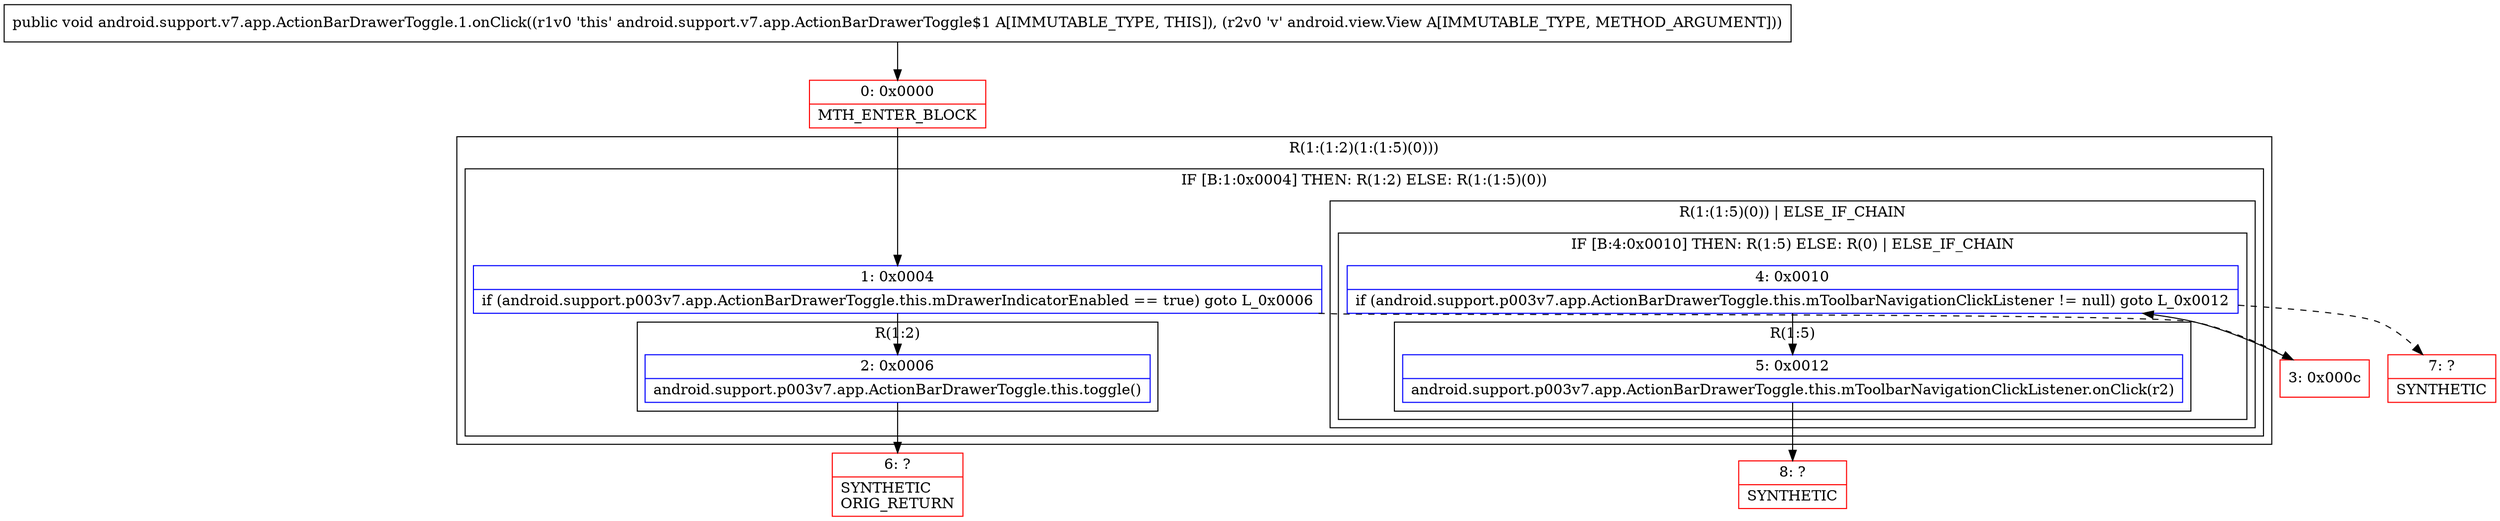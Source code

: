 digraph "CFG forandroid.support.v7.app.ActionBarDrawerToggle.1.onClick(Landroid\/view\/View;)V" {
subgraph cluster_Region_1807772163 {
label = "R(1:(1:2)(1:(1:5)(0)))";
node [shape=record,color=blue];
subgraph cluster_IfRegion_705041761 {
label = "IF [B:1:0x0004] THEN: R(1:2) ELSE: R(1:(1:5)(0))";
node [shape=record,color=blue];
Node_1 [shape=record,label="{1\:\ 0x0004|if (android.support.p003v7.app.ActionBarDrawerToggle.this.mDrawerIndicatorEnabled == true) goto L_0x0006\l}"];
subgraph cluster_Region_809090856 {
label = "R(1:2)";
node [shape=record,color=blue];
Node_2 [shape=record,label="{2\:\ 0x0006|android.support.p003v7.app.ActionBarDrawerToggle.this.toggle()\l}"];
}
subgraph cluster_Region_1211125015 {
label = "R(1:(1:5)(0)) | ELSE_IF_CHAIN\l";
node [shape=record,color=blue];
subgraph cluster_IfRegion_550020704 {
label = "IF [B:4:0x0010] THEN: R(1:5) ELSE: R(0) | ELSE_IF_CHAIN\l";
node [shape=record,color=blue];
Node_4 [shape=record,label="{4\:\ 0x0010|if (android.support.p003v7.app.ActionBarDrawerToggle.this.mToolbarNavigationClickListener != null) goto L_0x0012\l}"];
subgraph cluster_Region_981406213 {
label = "R(1:5)";
node [shape=record,color=blue];
Node_5 [shape=record,label="{5\:\ 0x0012|android.support.p003v7.app.ActionBarDrawerToggle.this.mToolbarNavigationClickListener.onClick(r2)\l}"];
}
subgraph cluster_Region_1195518621 {
label = "R(0)";
node [shape=record,color=blue];
}
}
}
}
}
Node_0 [shape=record,color=red,label="{0\:\ 0x0000|MTH_ENTER_BLOCK\l}"];
Node_3 [shape=record,color=red,label="{3\:\ 0x000c}"];
Node_6 [shape=record,color=red,label="{6\:\ ?|SYNTHETIC\lORIG_RETURN\l}"];
Node_7 [shape=record,color=red,label="{7\:\ ?|SYNTHETIC\l}"];
Node_8 [shape=record,color=red,label="{8\:\ ?|SYNTHETIC\l}"];
MethodNode[shape=record,label="{public void android.support.v7.app.ActionBarDrawerToggle.1.onClick((r1v0 'this' android.support.v7.app.ActionBarDrawerToggle$1 A[IMMUTABLE_TYPE, THIS]), (r2v0 'v' android.view.View A[IMMUTABLE_TYPE, METHOD_ARGUMENT])) }"];
MethodNode -> Node_0;
Node_1 -> Node_2;
Node_1 -> Node_3[style=dashed];
Node_2 -> Node_6;
Node_4 -> Node_5;
Node_4 -> Node_7[style=dashed];
Node_5 -> Node_8;
Node_0 -> Node_1;
Node_3 -> Node_4;
}

